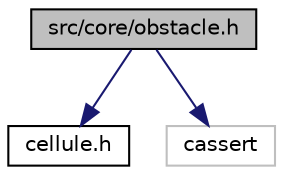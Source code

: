 digraph "src/core/obstacle.h"
{
 // LATEX_PDF_SIZE
  edge [fontname="Helvetica",fontsize="10",labelfontname="Helvetica",labelfontsize="10"];
  node [fontname="Helvetica",fontsize="10",shape=record];
  Node1 [label="src/core/obstacle.h",height=0.2,width=0.4,color="black", fillcolor="grey75", style="filled", fontcolor="black",tooltip="Définition de la classe Obstacle."];
  Node1 -> Node2 [color="midnightblue",fontsize="10",style="solid",fontname="Helvetica"];
  Node2 [label="cellule.h",height=0.2,width=0.4,color="black", fillcolor="white", style="filled",URL="$cellule_8h_source.html",tooltip=" "];
  Node1 -> Node3 [color="midnightblue",fontsize="10",style="solid",fontname="Helvetica"];
  Node3 [label="cassert",height=0.2,width=0.4,color="grey75", fillcolor="white", style="filled",tooltip=" "];
}
